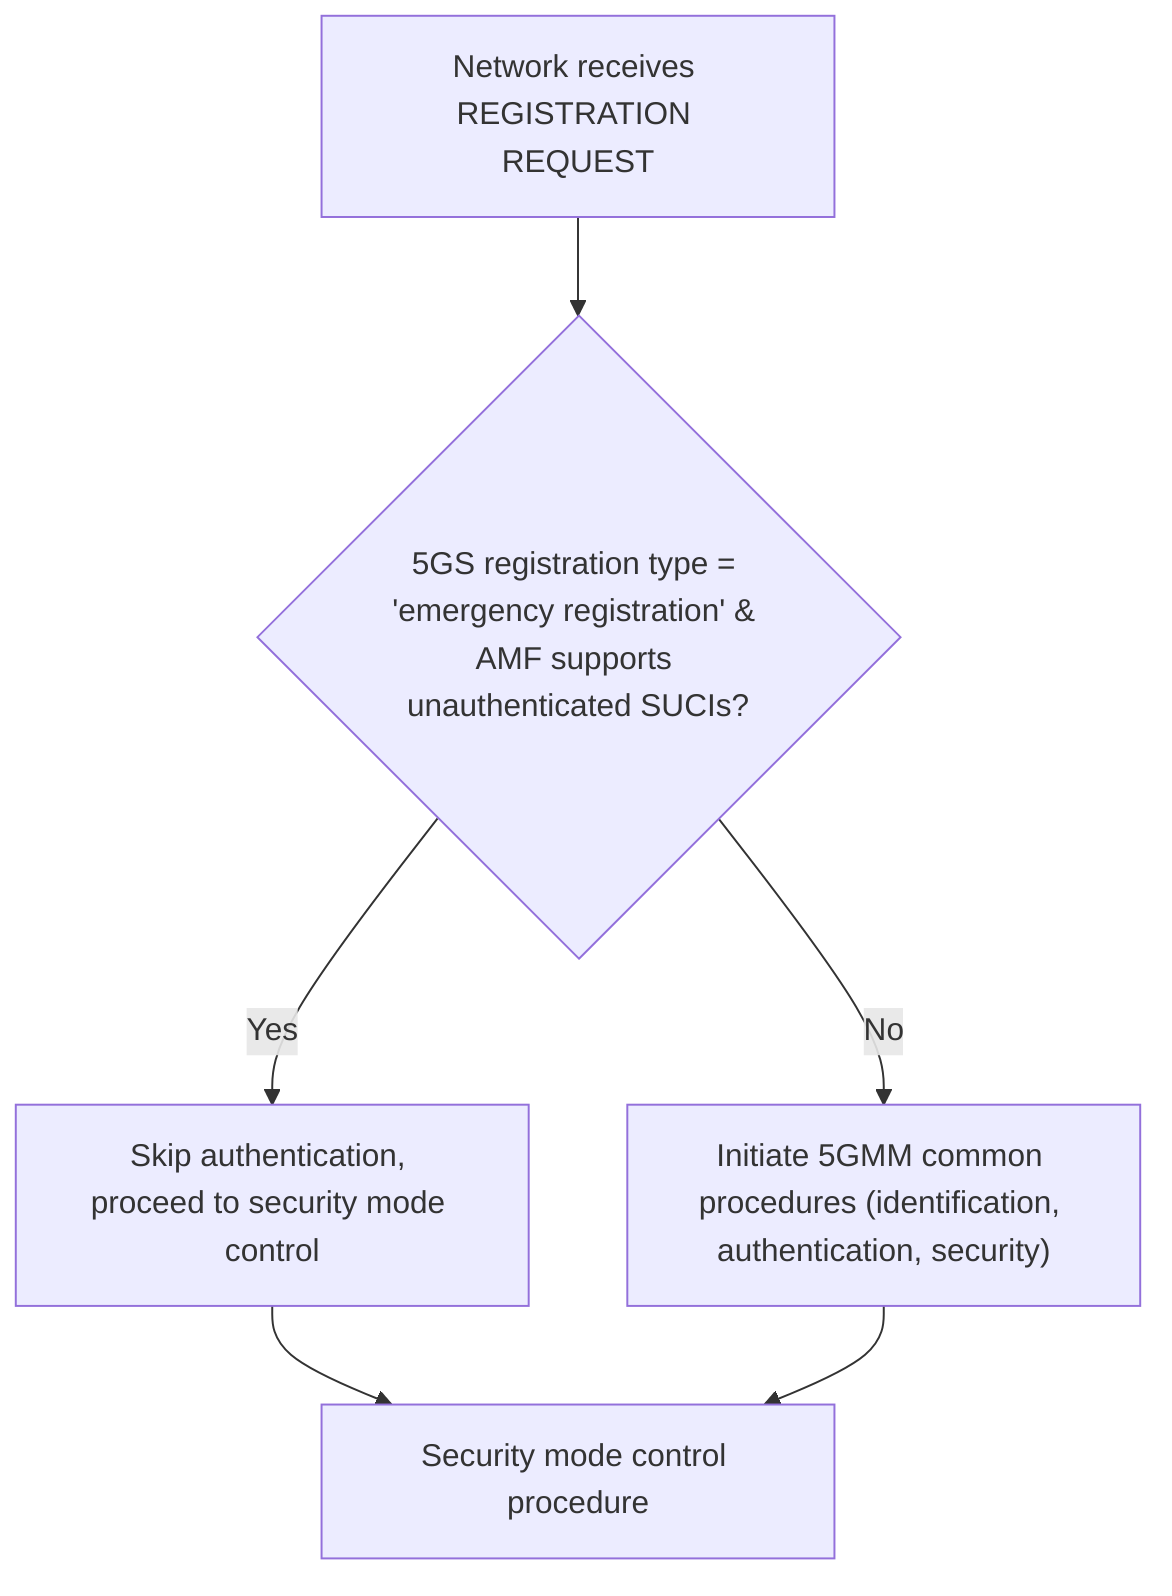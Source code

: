 %% **Sub-Procedure 2: 5.5.1.2.3 5GMM common procedure initiation**

%% * **Key Information:** The network may initiate 5GMM common procedures (identification, authentication, security) during registration, depending on the REGISTRATION REQUEST message.  Specific handling is defined for emergency registrations with unauthenticated SUCIs where authentication might be skipped.


%% * **Mermaid Flowchart:**

%% ```mermaid
graph TD
    A["Network receives REGISTRATION REQUEST"] --> B{"5GS registration type = 'emergency registration' & AMF supports unauthenticated SUCIs?"};
    B -- Yes --> C["Skip authentication, proceed to security mode control"];
    B -- No --> D["Initiate 5GMM common procedures (identification, authentication, security)"];
    C --> E["Security mode control procedure"];
    D --> E;